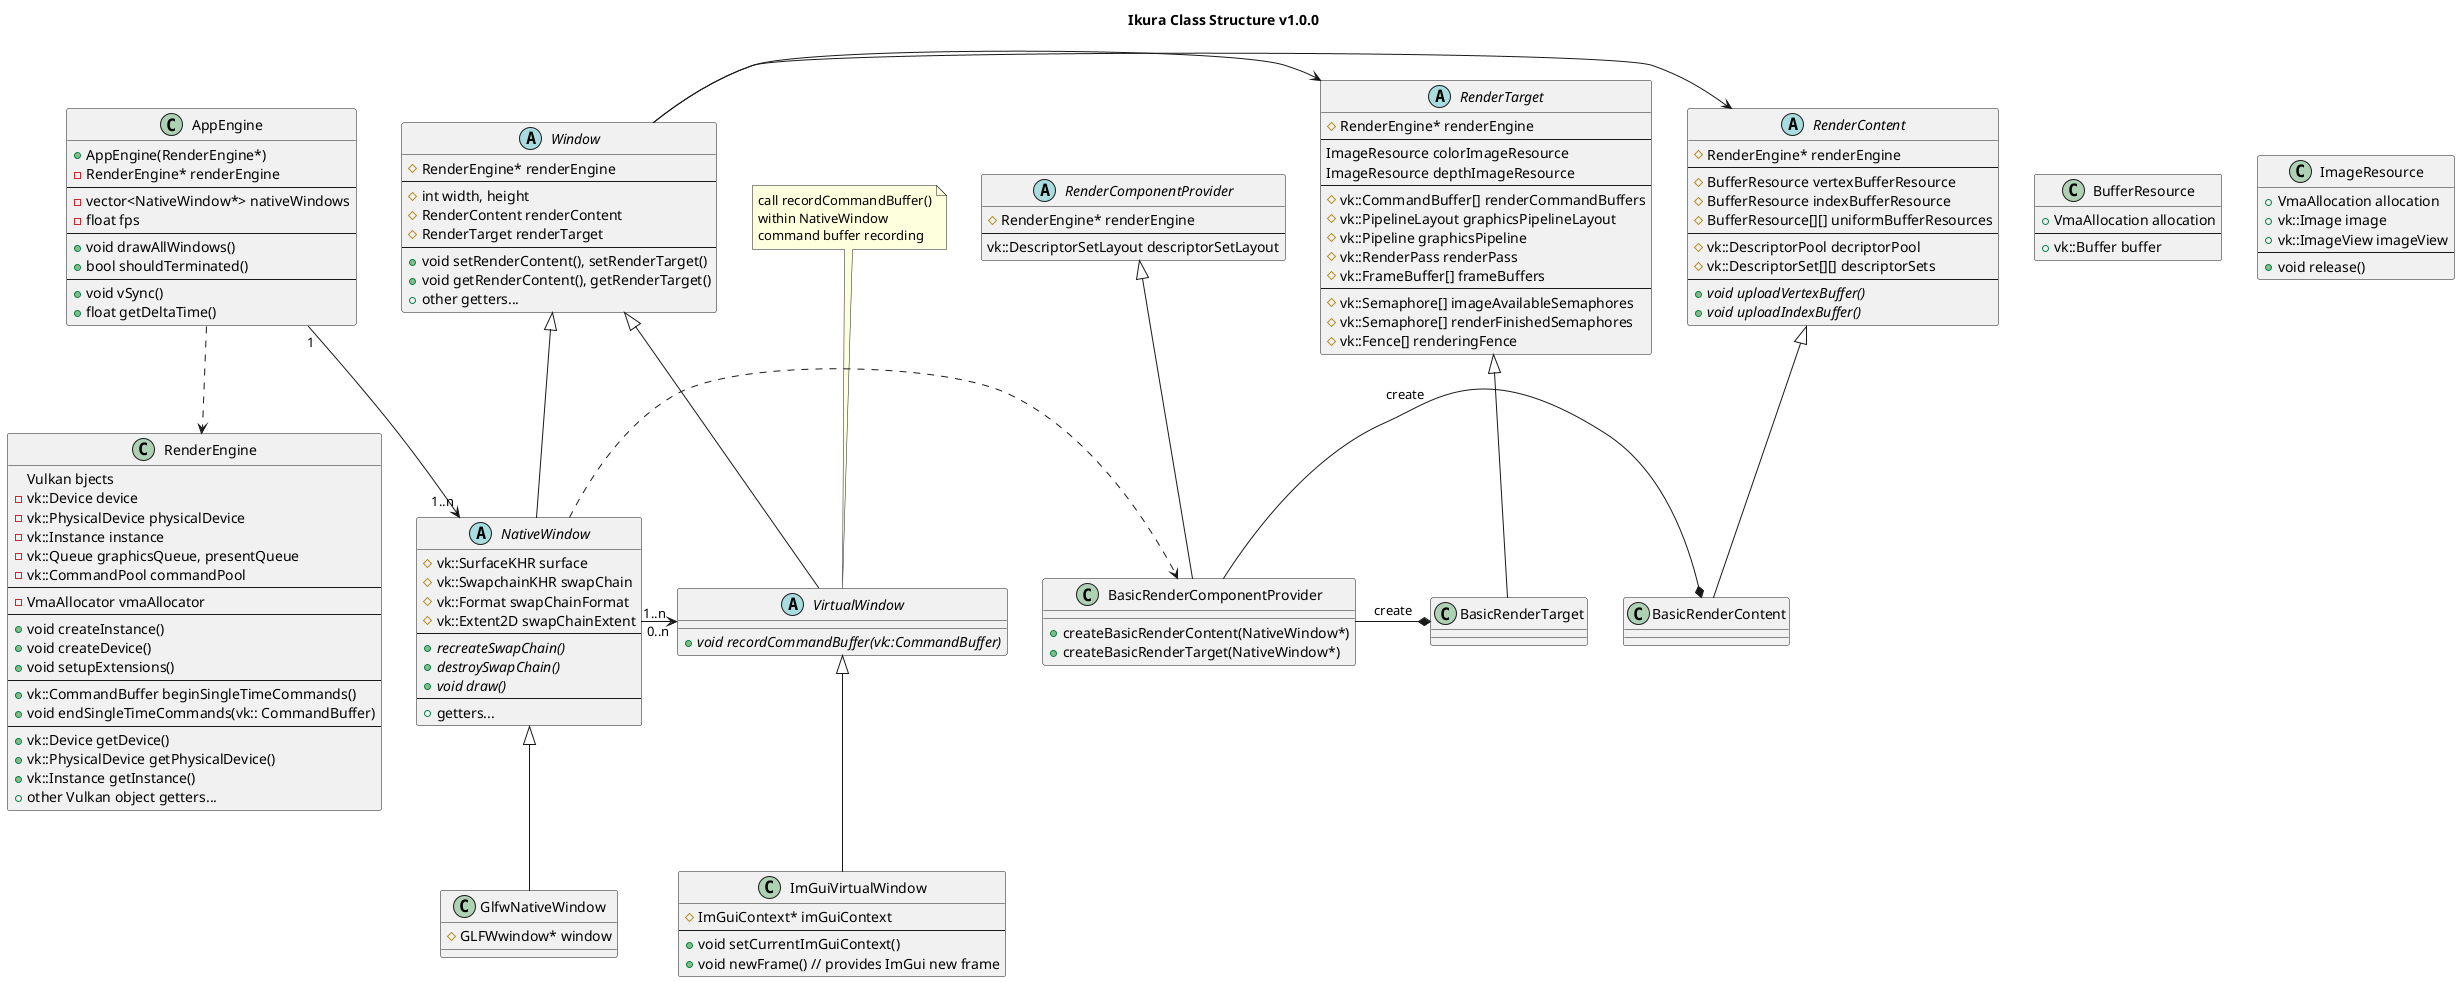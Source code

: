 @startuml ikura
title Ikura Class Structure v1.0.0

' ==================================================
'   class definitions
' ==================================================

' engine --------------------

class RenderEngine {
	Vulkan bjects
	- vk::Device device
	- vk::PhysicalDevice physicalDevice
	- vk::Instance instance
	- vk::Queue graphicsQueue, presentQueue
	- vk::CommandPool commandPool
	----
	- VmaAllocator vmaAllocator
	----
	+ void createInstance()
	+ void createDevice()
	+ void setupExtensions()
	----
	+ vk::CommandBuffer beginSingleTimeCommands()
	+ void endSingleTimeCommands(vk:: CommandBuffer)
	----
	+ vk::Device getDevice()
	+ vk::PhysicalDevice getPhysicalDevice()
	+ vk::Instance getInstance()
	+ other Vulkan object getters...
}

class AppEngine {
	+ AppEngine(RenderEngine*)
	- RenderEngine* renderEngine
	----
	- vector<NativeWindow*> nativeWindows
	- float fps
	----
	+ void drawAllWindows()
	+ bool shouldTerminated()
	----
	+ void vSync()
	+ float getDeltaTime()
}

' window --------------------

abstract Window {
	# RenderEngine* renderEngine
	----
	# int width, height
	# RenderContent renderContent
	# RenderTarget renderTarget
	----
	+ void setRenderContent(), setRenderTarget()
	+ void getRenderContent(), getRenderTarget()
	+ other getters...
}

abstract NativeWindow {
	# vk::SurfaceKHR surface
	# vk::SwapchainKHR swapChain
	# vk::Format swapChainFormat
	# vk::Extent2D swapChainExtent
	----
	+ {abstract} recreateSwapChain()
	+ {abstract} destroySwapChain()
	+ {abstract} void draw()
	----
	+ getters...
}

class GlfwNativeWindow {
	# GLFWwindow* window
}

abstract VirtualWindow {
	+ {abstract} void recordCommandBuffer(vk::CommandBuffer)
}

class ImGuiVirtualWindow {
	# ImGuiContext* imGuiContext
	----
	+ void setCurrentImGuiContext()
	+ void newFrame() // provides ImGui new frame
}

' render component

abstract RenderContent {
	# RenderEngine* renderEngine
	----
	# BufferResource vertexBufferResource
	# BufferResource indexBufferResource
	# BufferResource[][] uniformBufferResources
	----
	# vk::DescriptorPool decriptorPool
	# vk::DescriptorSet[][] descriptorSets
	----
	+ {abstract} void uploadVertexBuffer()
	+ {abstract} void uploadIndexBuffer()
}

class BasicRenderContent {

}

abstract RenderTarget {
	# RenderEngine* renderEngine
	----
	ImageResource colorImageResource
	ImageResource depthImageResource
	----
	# vk::CommandBuffer[] renderCommandBuffers
	# vk::PipelineLayout graphicsPipelineLayout
	# vk::Pipeline graphicsPipeline
	# vk::RenderPass renderPass
	# vk::FrameBuffer[] frameBuffers
	----
	# vk::Semaphore[] imageAvailableSemaphores
	# vk::Semaphore[] renderFinishedSemaphores
	# vk::Fence[] renderingFence
}

class BasicRenderTarget {

}

abstract RenderComponentProvider {
	# RenderEngine* renderEngine
	----
	vk::DescriptorSetLayout descriptorSetLayout
}

class BasicRenderComponentProvider {
	+ createBasicRenderContent(NativeWindow*)
	+ createBasicRenderTarget(NativeWindow*)
}

' resources

class BufferResource {
	+ VmaAllocation allocation
	----
	+ vk::Buffer buffer
}

class ImageResource {
	+ VmaAllocation allocation
	+ vk::Image image
	+ vk::ImageView imageView
	----
	+ void release()
}


' ==================================================
'   relations
' ==================================================

' notes --------------------

note top of VirtualWindow
	call recordCommandBuffer()
	within NativeWindow
	command buffer recording
end note

' inheritances --------------------

Window <|-- NativeWindow
Window <|-- VirtualWindow
NativeWindow <|-- GlfwNativeWindow
VirtualWindow <|-- ImGuiVirtualWindow

RenderContent <|-- BasicRenderContent
RenderTarget <|-- BasicRenderTarget
RenderComponentProvider <|-- BasicRenderComponentProvider

' dependencies --------------------

AppEngine ..> RenderEngine
AppEngine "1" --> "1..n" NativeWindow

NativeWindow "1..n " -> " 0..n" VirtualWindow

Window -> RenderContent
Window -> RenderTarget

NativeWindow .> BasicRenderComponentProvider
BasicRenderComponentProvider -* BasicRenderContent : "create"
BasicRenderComponentProvider -* BasicRenderTarget  : "create"

@enduml